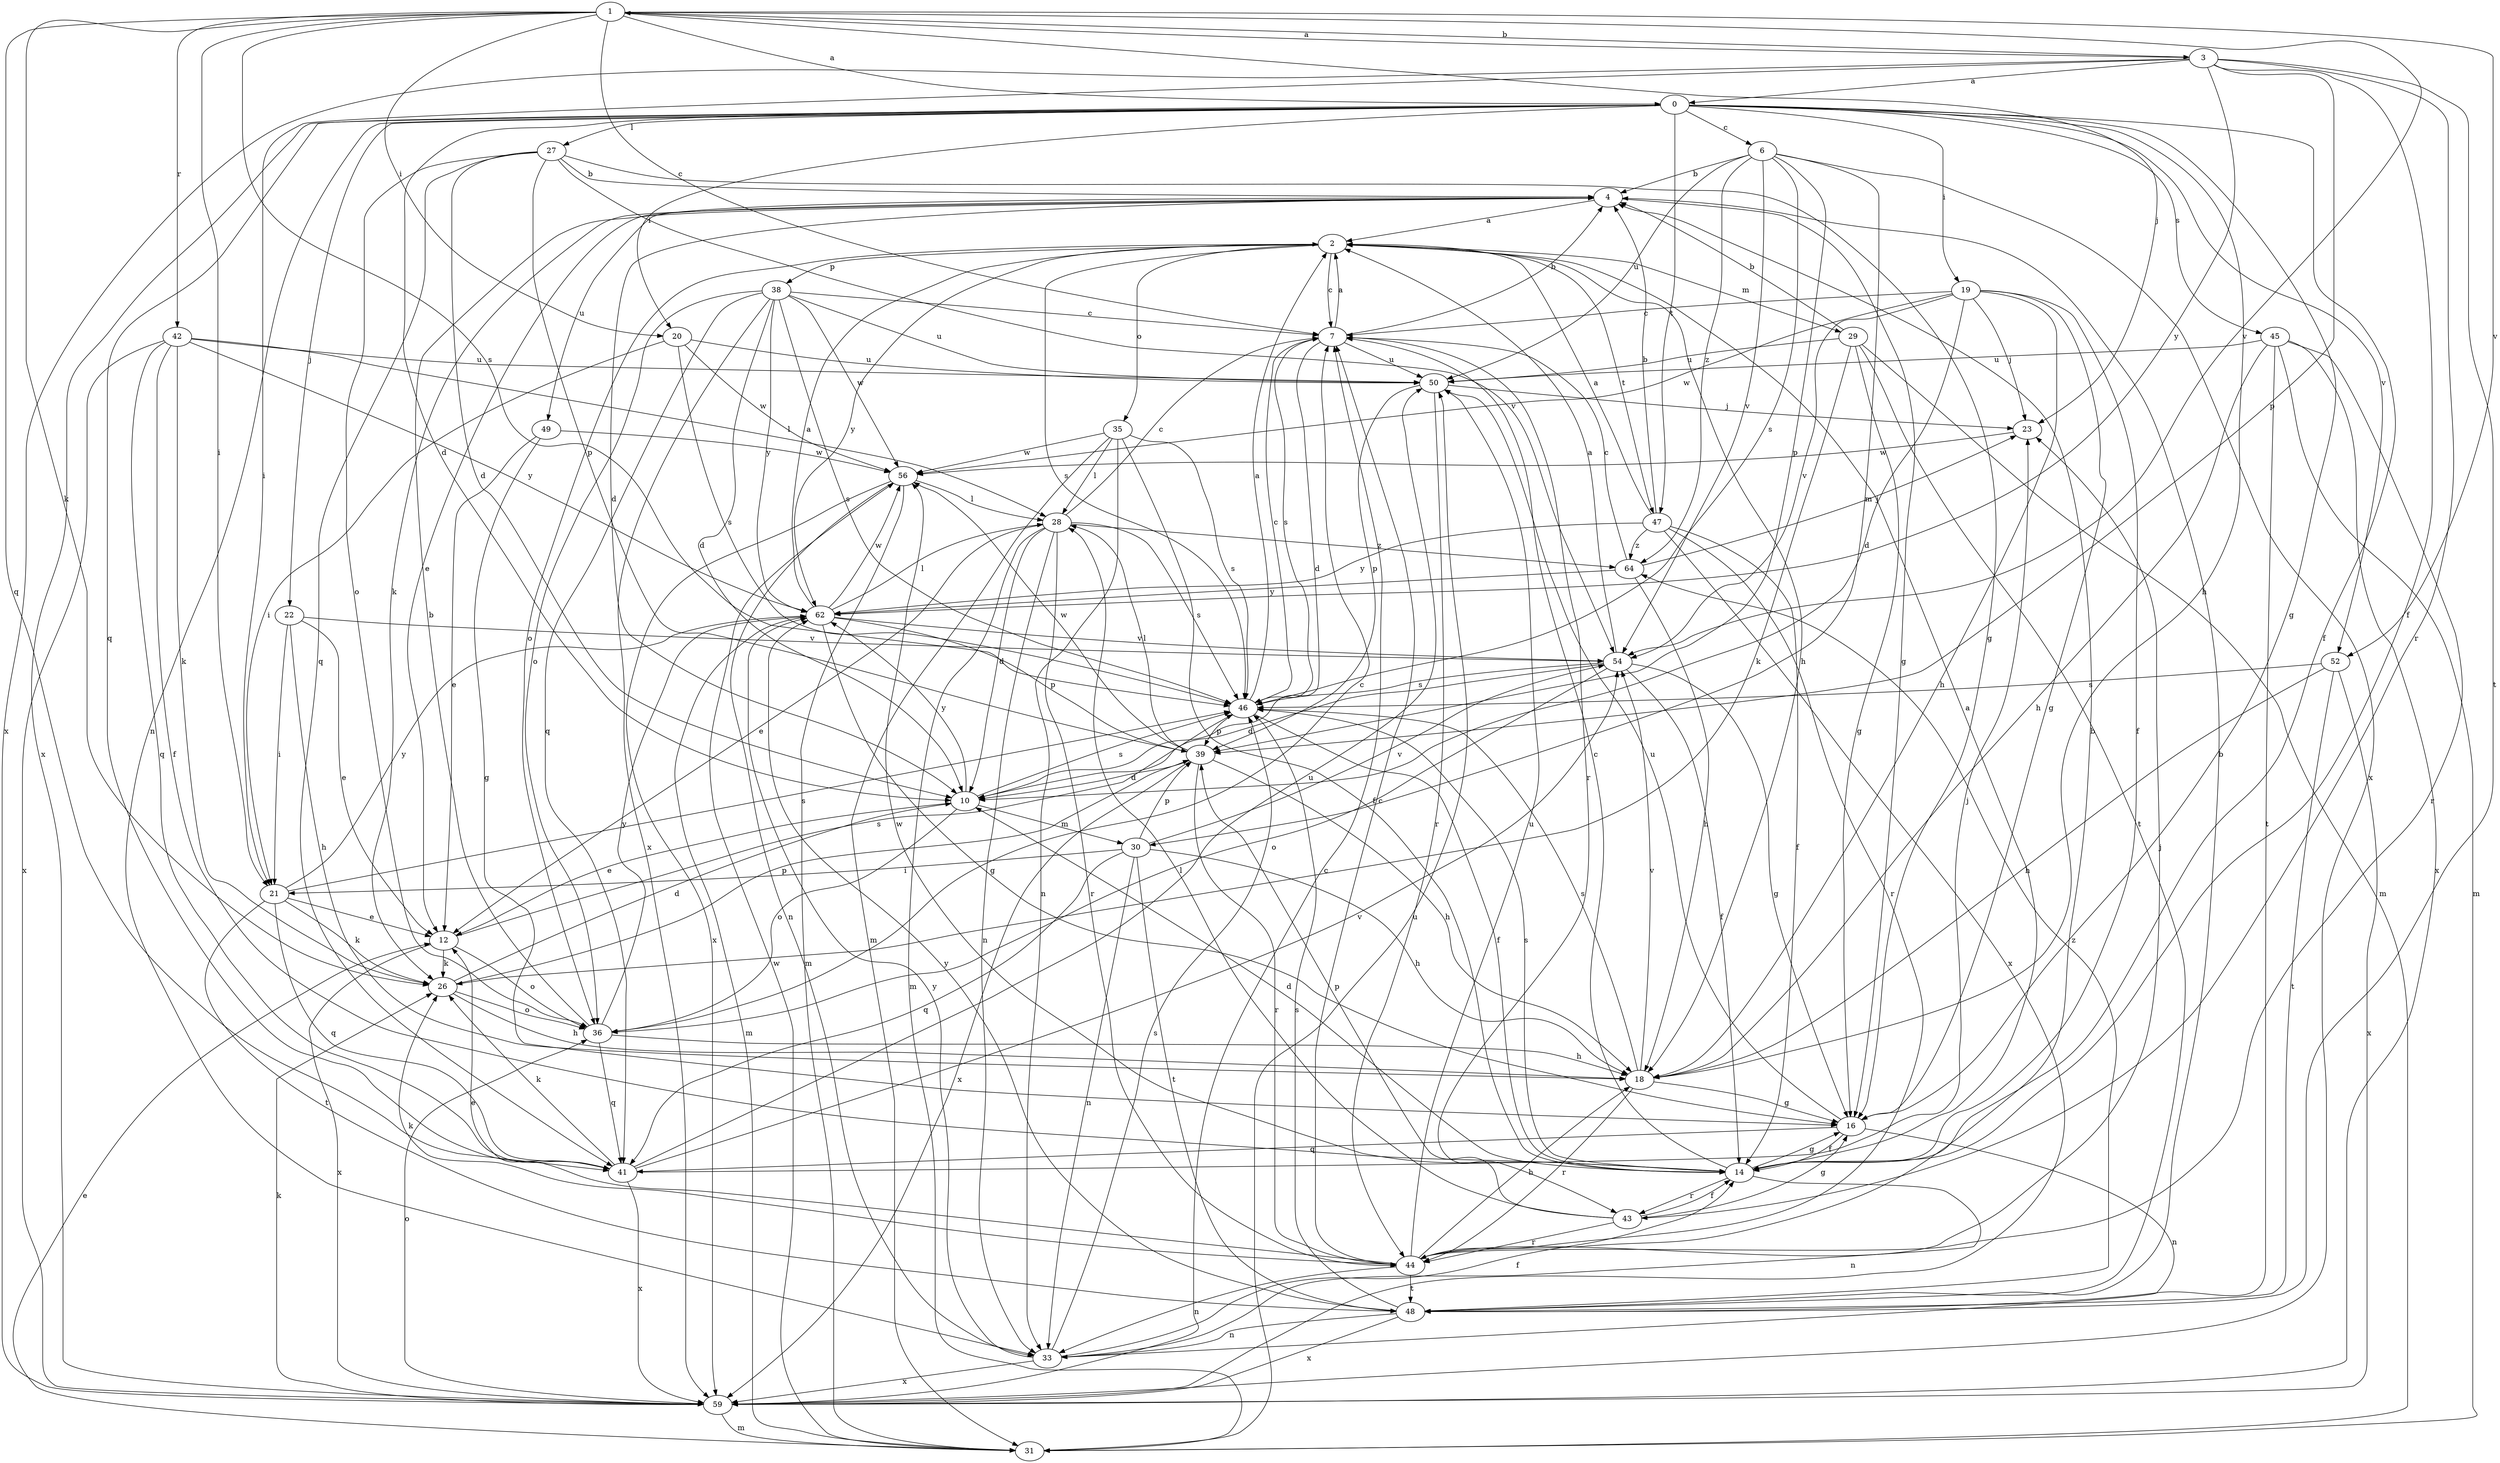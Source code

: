 strict digraph  {
0;
1;
2;
3;
4;
6;
7;
10;
12;
14;
16;
18;
19;
20;
21;
22;
23;
26;
27;
28;
29;
30;
31;
33;
35;
36;
38;
39;
41;
42;
43;
44;
45;
46;
47;
48;
49;
50;
52;
54;
56;
59;
62;
64;
0 -> 6  [label=c];
0 -> 10  [label=d];
0 -> 14  [label=f];
0 -> 16  [label=g];
0 -> 18  [label=h];
0 -> 19  [label=i];
0 -> 20  [label=i];
0 -> 22  [label=j];
0 -> 27  [label=l];
0 -> 33  [label=n];
0 -> 41  [label=q];
0 -> 45  [label=s];
0 -> 47  [label=t];
0 -> 52  [label=v];
0 -> 59  [label=x];
1 -> 0  [label=a];
1 -> 3  [label=b];
1 -> 7  [label=c];
1 -> 20  [label=i];
1 -> 21  [label=i];
1 -> 23  [label=j];
1 -> 26  [label=k];
1 -> 41  [label=q];
1 -> 42  [label=r];
1 -> 46  [label=s];
1 -> 52  [label=v];
1 -> 54  [label=v];
2 -> 7  [label=c];
2 -> 18  [label=h];
2 -> 29  [label=m];
2 -> 35  [label=o];
2 -> 36  [label=o];
2 -> 38  [label=p];
2 -> 46  [label=s];
2 -> 47  [label=t];
2 -> 62  [label=y];
3 -> 0  [label=a];
3 -> 1  [label=a];
3 -> 14  [label=f];
3 -> 21  [label=i];
3 -> 39  [label=p];
3 -> 43  [label=r];
3 -> 48  [label=t];
3 -> 59  [label=x];
3 -> 62  [label=y];
4 -> 2  [label=a];
4 -> 10  [label=d];
4 -> 12  [label=e];
4 -> 16  [label=g];
4 -> 26  [label=k];
4 -> 49  [label=u];
6 -> 4  [label=b];
6 -> 30  [label=m];
6 -> 39  [label=p];
6 -> 46  [label=s];
6 -> 50  [label=u];
6 -> 54  [label=v];
6 -> 59  [label=x];
6 -> 64  [label=z];
7 -> 2  [label=a];
7 -> 4  [label=b];
7 -> 10  [label=d];
7 -> 43  [label=r];
7 -> 46  [label=s];
7 -> 50  [label=u];
10 -> 12  [label=e];
10 -> 30  [label=m];
10 -> 36  [label=o];
10 -> 46  [label=s];
10 -> 62  [label=y];
12 -> 26  [label=k];
12 -> 36  [label=o];
12 -> 46  [label=s];
12 -> 59  [label=x];
14 -> 2  [label=a];
14 -> 7  [label=c];
14 -> 10  [label=d];
14 -> 16  [label=g];
14 -> 33  [label=n];
14 -> 43  [label=r];
14 -> 46  [label=s];
14 -> 56  [label=w];
16 -> 14  [label=f];
16 -> 33  [label=n];
16 -> 41  [label=q];
16 -> 50  [label=u];
18 -> 16  [label=g];
18 -> 44  [label=r];
18 -> 46  [label=s];
18 -> 54  [label=v];
19 -> 7  [label=c];
19 -> 10  [label=d];
19 -> 14  [label=f];
19 -> 16  [label=g];
19 -> 18  [label=h];
19 -> 23  [label=j];
19 -> 54  [label=v];
19 -> 56  [label=w];
20 -> 21  [label=i];
20 -> 46  [label=s];
20 -> 50  [label=u];
20 -> 56  [label=w];
21 -> 12  [label=e];
21 -> 26  [label=k];
21 -> 41  [label=q];
21 -> 46  [label=s];
21 -> 48  [label=t];
21 -> 62  [label=y];
22 -> 12  [label=e];
22 -> 18  [label=h];
22 -> 21  [label=i];
22 -> 54  [label=v];
23 -> 56  [label=w];
26 -> 10  [label=d];
26 -> 18  [label=h];
26 -> 36  [label=o];
26 -> 39  [label=p];
27 -> 4  [label=b];
27 -> 10  [label=d];
27 -> 16  [label=g];
27 -> 36  [label=o];
27 -> 39  [label=p];
27 -> 41  [label=q];
27 -> 54  [label=v];
28 -> 7  [label=c];
28 -> 10  [label=d];
28 -> 12  [label=e];
28 -> 31  [label=m];
28 -> 33  [label=n];
28 -> 44  [label=r];
28 -> 46  [label=s];
28 -> 64  [label=z];
29 -> 4  [label=b];
29 -> 16  [label=g];
29 -> 26  [label=k];
29 -> 31  [label=m];
29 -> 48  [label=t];
29 -> 50  [label=u];
30 -> 18  [label=h];
30 -> 21  [label=i];
30 -> 33  [label=n];
30 -> 39  [label=p];
30 -> 41  [label=q];
30 -> 48  [label=t];
30 -> 54  [label=v];
31 -> 12  [label=e];
31 -> 50  [label=u];
31 -> 56  [label=w];
33 -> 14  [label=f];
33 -> 46  [label=s];
33 -> 59  [label=x];
33 -> 62  [label=y];
35 -> 14  [label=f];
35 -> 28  [label=l];
35 -> 31  [label=m];
35 -> 33  [label=n];
35 -> 46  [label=s];
35 -> 56  [label=w];
36 -> 4  [label=b];
36 -> 7  [label=c];
36 -> 18  [label=h];
36 -> 41  [label=q];
36 -> 62  [label=y];
38 -> 7  [label=c];
38 -> 10  [label=d];
38 -> 36  [label=o];
38 -> 41  [label=q];
38 -> 46  [label=s];
38 -> 50  [label=u];
38 -> 56  [label=w];
38 -> 59  [label=x];
38 -> 62  [label=y];
39 -> 10  [label=d];
39 -> 18  [label=h];
39 -> 28  [label=l];
39 -> 44  [label=r];
39 -> 56  [label=w];
39 -> 59  [label=x];
41 -> 23  [label=j];
41 -> 26  [label=k];
41 -> 50  [label=u];
41 -> 54  [label=v];
41 -> 59  [label=x];
42 -> 14  [label=f];
42 -> 26  [label=k];
42 -> 28  [label=l];
42 -> 41  [label=q];
42 -> 50  [label=u];
42 -> 59  [label=x];
42 -> 62  [label=y];
43 -> 14  [label=f];
43 -> 16  [label=g];
43 -> 28  [label=l];
43 -> 39  [label=p];
43 -> 44  [label=r];
44 -> 4  [label=b];
44 -> 7  [label=c];
44 -> 12  [label=e];
44 -> 18  [label=h];
44 -> 23  [label=j];
44 -> 26  [label=k];
44 -> 33  [label=n];
44 -> 48  [label=t];
44 -> 50  [label=u];
45 -> 18  [label=h];
45 -> 31  [label=m];
45 -> 44  [label=r];
45 -> 48  [label=t];
45 -> 50  [label=u];
45 -> 59  [label=x];
46 -> 2  [label=a];
46 -> 7  [label=c];
46 -> 14  [label=f];
46 -> 39  [label=p];
47 -> 2  [label=a];
47 -> 4  [label=b];
47 -> 14  [label=f];
47 -> 44  [label=r];
47 -> 59  [label=x];
47 -> 62  [label=y];
47 -> 64  [label=z];
48 -> 4  [label=b];
48 -> 33  [label=n];
48 -> 46  [label=s];
48 -> 59  [label=x];
48 -> 62  [label=y];
48 -> 64  [label=z];
49 -> 12  [label=e];
49 -> 16  [label=g];
49 -> 56  [label=w];
50 -> 23  [label=j];
50 -> 39  [label=p];
50 -> 44  [label=r];
52 -> 18  [label=h];
52 -> 46  [label=s];
52 -> 48  [label=t];
52 -> 59  [label=x];
54 -> 2  [label=a];
54 -> 10  [label=d];
54 -> 14  [label=f];
54 -> 16  [label=g];
54 -> 36  [label=o];
54 -> 46  [label=s];
56 -> 28  [label=l];
56 -> 31  [label=m];
56 -> 33  [label=n];
56 -> 59  [label=x];
59 -> 7  [label=c];
59 -> 26  [label=k];
59 -> 31  [label=m];
59 -> 36  [label=o];
62 -> 2  [label=a];
62 -> 16  [label=g];
62 -> 28  [label=l];
62 -> 31  [label=m];
62 -> 39  [label=p];
62 -> 54  [label=v];
62 -> 56  [label=w];
64 -> 7  [label=c];
64 -> 18  [label=h];
64 -> 23  [label=j];
64 -> 62  [label=y];
}
